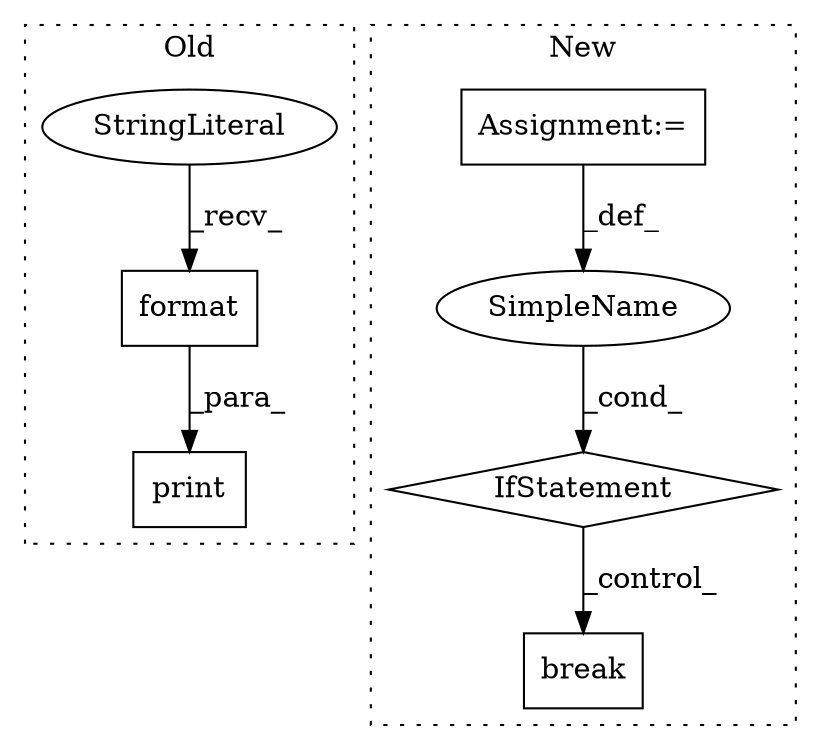 digraph G {
subgraph cluster0 {
1 [label="format" a="32" s="3862,3901" l="7,1" shape="box"];
5 [label="StringLiteral" a="45" s="3838" l="23" shape="ellipse"];
6 [label="print" a="32" s="3832,3902" l="6,1" shape="box"];
label = "Old";
style="dotted";
}
subgraph cluster1 {
2 [label="break" a="10" s="6264" l="6" shape="box"];
3 [label="IfStatement" a="25" s="6225,6252" l="4,2" shape="diamond"];
4 [label="SimpleName" a="42" s="" l="" shape="ellipse"];
7 [label="Assignment:=" a="7" s="4796" l="2" shape="box"];
label = "New";
style="dotted";
}
1 -> 6 [label="_para_"];
3 -> 2 [label="_control_"];
4 -> 3 [label="_cond_"];
5 -> 1 [label="_recv_"];
7 -> 4 [label="_def_"];
}
